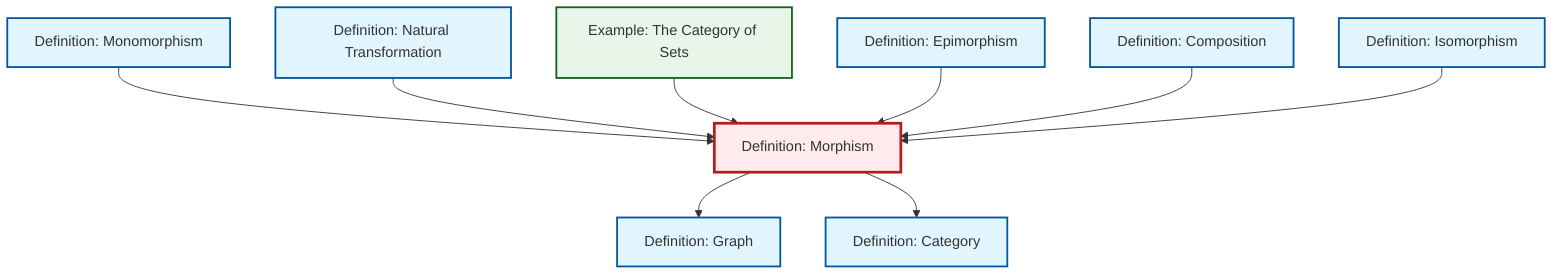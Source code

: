 graph TD
    classDef definition fill:#e1f5fe,stroke:#01579b,stroke-width:2px
    classDef theorem fill:#f3e5f5,stroke:#4a148c,stroke-width:2px
    classDef axiom fill:#fff3e0,stroke:#e65100,stroke-width:2px
    classDef example fill:#e8f5e9,stroke:#1b5e20,stroke-width:2px
    classDef current fill:#ffebee,stroke:#b71c1c,stroke-width:3px
    ex-set-category["Example: The Category of Sets"]:::example
    def-natural-transformation["Definition: Natural Transformation"]:::definition
    def-morphism["Definition: Morphism"]:::definition
    def-isomorphism["Definition: Isomorphism"]:::definition
    def-epimorphism["Definition: Epimorphism"]:::definition
    def-composition["Definition: Composition"]:::definition
    def-category["Definition: Category"]:::definition
    def-monomorphism["Definition: Monomorphism"]:::definition
    def-graph["Definition: Graph"]:::definition
    def-monomorphism --> def-morphism
    def-natural-transformation --> def-morphism
    def-morphism --> def-graph
    ex-set-category --> def-morphism
    def-epimorphism --> def-morphism
    def-composition --> def-morphism
    def-isomorphism --> def-morphism
    def-morphism --> def-category
    class def-morphism current